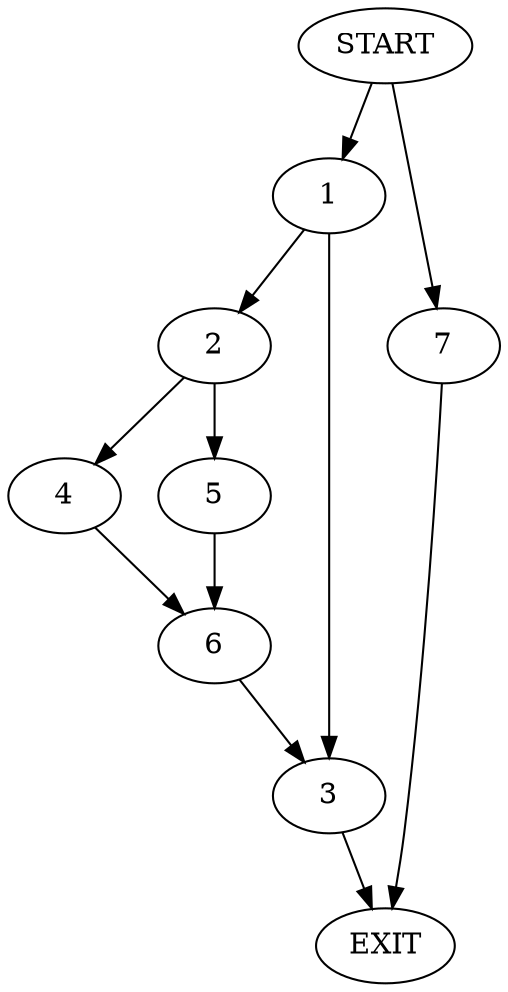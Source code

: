 digraph {
0 [label="START"]
8 [label="EXIT"]
0 -> 1
1 -> 2
1 -> 3
3 -> 8
2 -> 4
2 -> 5
4 -> 6
5 -> 6
6 -> 3
0 -> 7
7 -> 8
}
